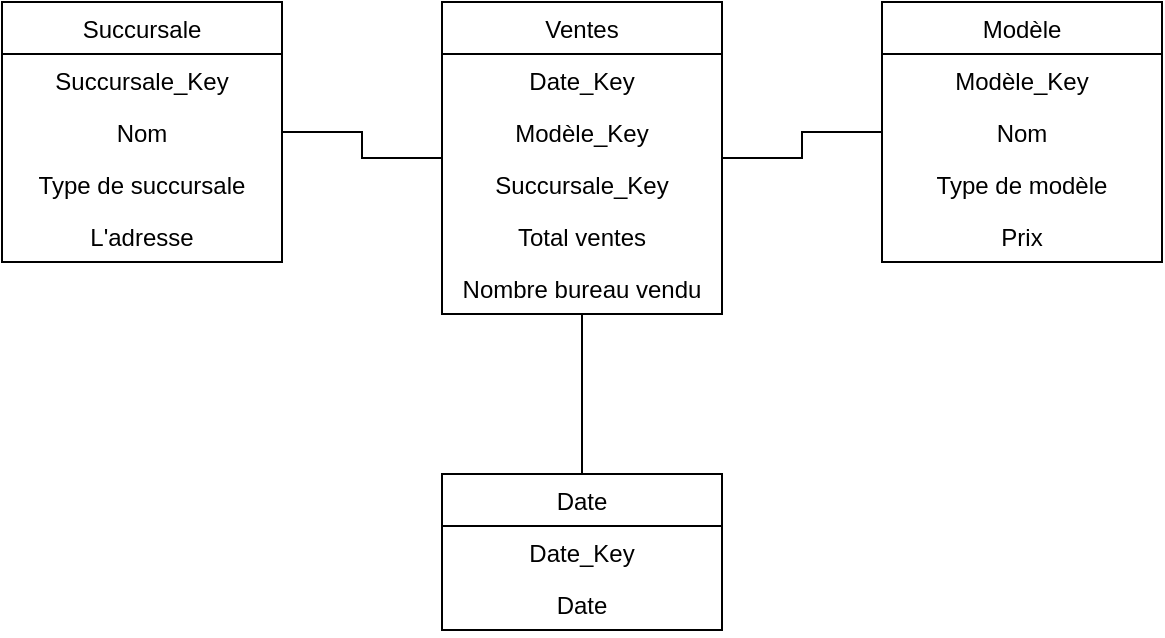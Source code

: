 <mxfile version="14.5.8" type="device"><diagram id="C5RBs43oDa-KdzZeNtuy" name="Page-1"><mxGraphModel dx="672" dy="784" grid="1" gridSize="10" guides="1" tooltips="1" connect="1" arrows="1" fold="1" page="1" pageScale="1" pageWidth="827" pageHeight="1169" math="0" shadow="0"><root><mxCell id="WIyWlLk6GJQsqaUBKTNV-0"/><mxCell id="WIyWlLk6GJQsqaUBKTNV-1" parent="WIyWlLk6GJQsqaUBKTNV-0"/><mxCell id="NXtiL8nuHtH0s4drF9yd-12" value="" style="edgeStyle=orthogonalEdgeStyle;rounded=0;orthogonalLoop=1;jettySize=auto;html=1;endArrow=none;endFill=0;" edge="1" parent="WIyWlLk6GJQsqaUBKTNV-1" source="NXtiL8nuHtH0s4drF9yd-0" target="NXtiL8nuHtH0s4drF9yd-6"><mxGeometry relative="1" as="geometry"/></mxCell><mxCell id="NXtiL8nuHtH0s4drF9yd-22" value="" style="edgeStyle=orthogonalEdgeStyle;rounded=0;orthogonalLoop=1;jettySize=auto;html=1;endArrow=none;endFill=0;" edge="1" parent="WIyWlLk6GJQsqaUBKTNV-1" source="NXtiL8nuHtH0s4drF9yd-0" target="NXtiL8nuHtH0s4drF9yd-16"><mxGeometry relative="1" as="geometry"/></mxCell><mxCell id="NXtiL8nuHtH0s4drF9yd-29" value="" style="edgeStyle=orthogonalEdgeStyle;rounded=0;orthogonalLoop=1;jettySize=auto;html=1;endArrow=none;endFill=0;" edge="1" parent="WIyWlLk6GJQsqaUBKTNV-1" source="NXtiL8nuHtH0s4drF9yd-0" target="NXtiL8nuHtH0s4drF9yd-23"><mxGeometry relative="1" as="geometry"/></mxCell><mxCell id="NXtiL8nuHtH0s4drF9yd-0" value="Ventes" style="swimlane;fontStyle=0;childLayout=stackLayout;horizontal=1;startSize=26;fillColor=none;horizontalStack=0;resizeParent=1;resizeParentMax=0;resizeLast=0;collapsible=1;marginBottom=0;align=center;" vertex="1" parent="WIyWlLk6GJQsqaUBKTNV-1"><mxGeometry x="240" y="160" width="140" height="156" as="geometry"/></mxCell><mxCell id="NXtiL8nuHtH0s4drF9yd-1" value="Date_Key" style="text;strokeColor=none;fillColor=none;align=center;verticalAlign=top;spacingLeft=4;spacingRight=4;overflow=hidden;rotatable=0;points=[[0,0.5],[1,0.5]];portConstraint=eastwest;" vertex="1" parent="NXtiL8nuHtH0s4drF9yd-0"><mxGeometry y="26" width="140" height="26" as="geometry"/></mxCell><mxCell id="NXtiL8nuHtH0s4drF9yd-2" value="Modèle_Key" style="text;strokeColor=none;fillColor=none;align=center;verticalAlign=top;spacingLeft=4;spacingRight=4;overflow=hidden;rotatable=0;points=[[0,0.5],[1,0.5]];portConstraint=eastwest;" vertex="1" parent="NXtiL8nuHtH0s4drF9yd-0"><mxGeometry y="52" width="140" height="26" as="geometry"/></mxCell><mxCell id="NXtiL8nuHtH0s4drF9yd-3" value="Succursale_Key" style="text;strokeColor=none;fillColor=none;align=center;verticalAlign=top;spacingLeft=4;spacingRight=4;overflow=hidden;rotatable=0;points=[[0,0.5],[1,0.5]];portConstraint=eastwest;" vertex="1" parent="NXtiL8nuHtH0s4drF9yd-0"><mxGeometry y="78" width="140" height="26" as="geometry"/></mxCell><mxCell id="NXtiL8nuHtH0s4drF9yd-4" value="Total ventes" style="text;strokeColor=none;fillColor=none;align=center;verticalAlign=top;spacingLeft=4;spacingRight=4;overflow=hidden;rotatable=0;points=[[0,0.5],[1,0.5]];portConstraint=eastwest;" vertex="1" parent="NXtiL8nuHtH0s4drF9yd-0"><mxGeometry y="104" width="140" height="26" as="geometry"/></mxCell><mxCell id="NXtiL8nuHtH0s4drF9yd-5" value="Nombre bureau vendu" style="text;strokeColor=none;fillColor=none;align=center;verticalAlign=top;spacingLeft=4;spacingRight=4;overflow=hidden;rotatable=0;points=[[0,0.5],[1,0.5]];portConstraint=eastwest;" vertex="1" parent="NXtiL8nuHtH0s4drF9yd-0"><mxGeometry y="130" width="140" height="26" as="geometry"/></mxCell><mxCell id="NXtiL8nuHtH0s4drF9yd-6" value="Succursale" style="swimlane;fontStyle=0;childLayout=stackLayout;horizontal=1;startSize=26;fillColor=none;horizontalStack=0;resizeParent=1;resizeParentMax=0;resizeLast=0;collapsible=1;marginBottom=0;align=center;" vertex="1" parent="WIyWlLk6GJQsqaUBKTNV-1"><mxGeometry x="20" y="160" width="140" height="130" as="geometry"/></mxCell><mxCell id="NXtiL8nuHtH0s4drF9yd-9" value="Succursale_Key" style="text;strokeColor=none;fillColor=none;align=center;verticalAlign=top;spacingLeft=4;spacingRight=4;overflow=hidden;rotatable=0;points=[[0,0.5],[1,0.5]];portConstraint=eastwest;" vertex="1" parent="NXtiL8nuHtH0s4drF9yd-6"><mxGeometry y="26" width="140" height="26" as="geometry"/></mxCell><mxCell id="NXtiL8nuHtH0s4drF9yd-10" value="Nom" style="text;strokeColor=none;fillColor=none;align=center;verticalAlign=top;spacingLeft=4;spacingRight=4;overflow=hidden;rotatable=0;points=[[0,0.5],[1,0.5]];portConstraint=eastwest;" vertex="1" parent="NXtiL8nuHtH0s4drF9yd-6"><mxGeometry y="52" width="140" height="26" as="geometry"/></mxCell><mxCell id="NXtiL8nuHtH0s4drF9yd-13" value="Type de succursale" style="text;strokeColor=none;fillColor=none;align=center;verticalAlign=top;spacingLeft=4;spacingRight=4;overflow=hidden;rotatable=0;points=[[0,0.5],[1,0.5]];portConstraint=eastwest;" vertex="1" parent="NXtiL8nuHtH0s4drF9yd-6"><mxGeometry y="78" width="140" height="26" as="geometry"/></mxCell><mxCell id="NXtiL8nuHtH0s4drF9yd-14" value="L'adresse" style="text;strokeColor=none;fillColor=none;align=center;verticalAlign=top;spacingLeft=4;spacingRight=4;overflow=hidden;rotatable=0;points=[[0,0.5],[1,0.5]];portConstraint=eastwest;" vertex="1" parent="NXtiL8nuHtH0s4drF9yd-6"><mxGeometry y="104" width="140" height="26" as="geometry"/></mxCell><mxCell id="NXtiL8nuHtH0s4drF9yd-16" value="Date" style="swimlane;fontStyle=0;childLayout=stackLayout;horizontal=1;startSize=26;fillColor=none;horizontalStack=0;resizeParent=1;resizeParentMax=0;resizeLast=0;collapsible=1;marginBottom=0;align=center;" vertex="1" parent="WIyWlLk6GJQsqaUBKTNV-1"><mxGeometry x="240" y="396" width="140" height="78" as="geometry"/></mxCell><mxCell id="NXtiL8nuHtH0s4drF9yd-17" value="Date_Key" style="text;strokeColor=none;fillColor=none;align=center;verticalAlign=top;spacingLeft=4;spacingRight=4;overflow=hidden;rotatable=0;points=[[0,0.5],[1,0.5]];portConstraint=eastwest;" vertex="1" parent="NXtiL8nuHtH0s4drF9yd-16"><mxGeometry y="26" width="140" height="26" as="geometry"/></mxCell><mxCell id="NXtiL8nuHtH0s4drF9yd-21" value="Date" style="text;strokeColor=none;fillColor=none;align=center;verticalAlign=top;spacingLeft=4;spacingRight=4;overflow=hidden;rotatable=0;points=[[0,0.5],[1,0.5]];portConstraint=eastwest;" vertex="1" parent="NXtiL8nuHtH0s4drF9yd-16"><mxGeometry y="52" width="140" height="26" as="geometry"/></mxCell><mxCell id="NXtiL8nuHtH0s4drF9yd-23" value="Modèle" style="swimlane;fontStyle=0;childLayout=stackLayout;horizontal=1;startSize=26;fillColor=none;horizontalStack=0;resizeParent=1;resizeParentMax=0;resizeLast=0;collapsible=1;marginBottom=0;align=center;" vertex="1" parent="WIyWlLk6GJQsqaUBKTNV-1"><mxGeometry x="460" y="160" width="140" height="130" as="geometry"/></mxCell><mxCell id="NXtiL8nuHtH0s4drF9yd-25" value="Modèle_Key" style="text;strokeColor=none;fillColor=none;align=center;verticalAlign=top;spacingLeft=4;spacingRight=4;overflow=hidden;rotatable=0;points=[[0,0.5],[1,0.5]];portConstraint=eastwest;" vertex="1" parent="NXtiL8nuHtH0s4drF9yd-23"><mxGeometry y="26" width="140" height="26" as="geometry"/></mxCell><mxCell id="NXtiL8nuHtH0s4drF9yd-31" value="Nom" style="text;strokeColor=none;fillColor=none;align=center;verticalAlign=top;spacingLeft=4;spacingRight=4;overflow=hidden;rotatable=0;points=[[0,0.5],[1,0.5]];portConstraint=eastwest;" vertex="1" parent="NXtiL8nuHtH0s4drF9yd-23"><mxGeometry y="52" width="140" height="26" as="geometry"/></mxCell><mxCell id="NXtiL8nuHtH0s4drF9yd-30" value="Type de modèle" style="text;strokeColor=none;fillColor=none;align=center;verticalAlign=top;spacingLeft=4;spacingRight=4;overflow=hidden;rotatable=0;points=[[0,0.5],[1,0.5]];portConstraint=eastwest;" vertex="1" parent="NXtiL8nuHtH0s4drF9yd-23"><mxGeometry y="78" width="140" height="26" as="geometry"/></mxCell><mxCell id="NXtiL8nuHtH0s4drF9yd-28" value="Prix" style="text;strokeColor=none;fillColor=none;align=center;verticalAlign=top;spacingLeft=4;spacingRight=4;overflow=hidden;rotatable=0;points=[[0,0.5],[1,0.5]];portConstraint=eastwest;" vertex="1" parent="NXtiL8nuHtH0s4drF9yd-23"><mxGeometry y="104" width="140" height="26" as="geometry"/></mxCell></root></mxGraphModel></diagram></mxfile>